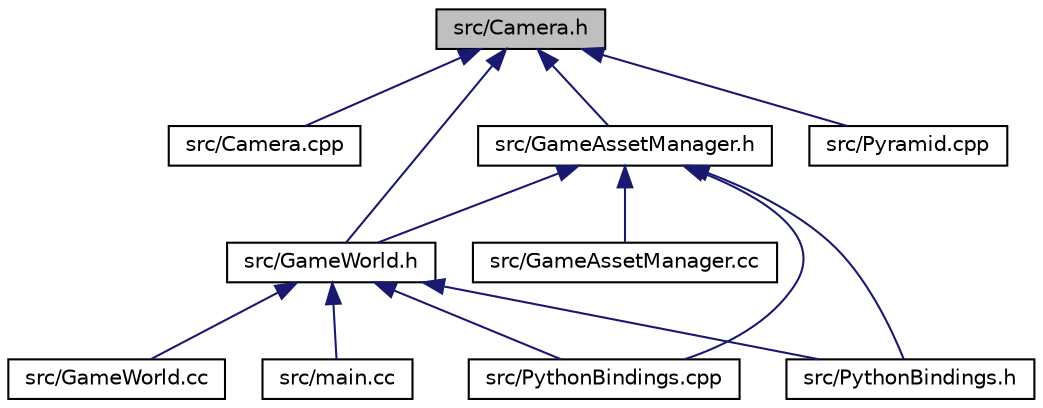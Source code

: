 digraph "src/Camera.h"
{
  edge [fontname="Helvetica",fontsize="10",labelfontname="Helvetica",labelfontsize="10"];
  node [fontname="Helvetica",fontsize="10",shape=record];
  Node1 [label="src/Camera.h",height=0.2,width=0.4,color="black", fillcolor="grey75", style="filled", fontcolor="black"];
  Node1 -> Node2 [dir="back",color="midnightblue",fontsize="10",style="solid"];
  Node2 [label="src/Camera.cpp",height=0.2,width=0.4,color="black", fillcolor="white", style="filled",URL="$_camera_8cpp.html"];
  Node1 -> Node3 [dir="back",color="midnightblue",fontsize="10",style="solid"];
  Node3 [label="src/GameAssetManager.h",height=0.2,width=0.4,color="black", fillcolor="white", style="filled",URL="$_game_asset_manager_8h.html"];
  Node3 -> Node4 [dir="back",color="midnightblue",fontsize="10",style="solid"];
  Node4 [label="src/GameAssetManager.cc",height=0.2,width=0.4,color="black", fillcolor="white", style="filled",URL="$_game_asset_manager_8cc.html"];
  Node3 -> Node5 [dir="back",color="midnightblue",fontsize="10",style="solid"];
  Node5 [label="src/GameWorld.h",height=0.2,width=0.4,color="black", fillcolor="white", style="filled",URL="$_game_world_8h.html"];
  Node5 -> Node6 [dir="back",color="midnightblue",fontsize="10",style="solid"];
  Node6 [label="src/GameWorld.cc",height=0.2,width=0.4,color="black", fillcolor="white", style="filled",URL="$_game_world_8cc.html"];
  Node5 -> Node7 [dir="back",color="midnightblue",fontsize="10",style="solid"];
  Node7 [label="src/main.cc",height=0.2,width=0.4,color="black", fillcolor="white", style="filled",URL="$main_8cc.html"];
  Node5 -> Node8 [dir="back",color="midnightblue",fontsize="10",style="solid"];
  Node8 [label="src/PythonBindings.cpp",height=0.2,width=0.4,color="black", fillcolor="white", style="filled",URL="$_python_bindings_8cpp.html"];
  Node5 -> Node9 [dir="back",color="midnightblue",fontsize="10",style="solid"];
  Node9 [label="src/PythonBindings.h",height=0.2,width=0.4,color="black", fillcolor="white", style="filled",URL="$_python_bindings_8h.html"];
  Node3 -> Node8 [dir="back",color="midnightblue",fontsize="10",style="solid"];
  Node3 -> Node9 [dir="back",color="midnightblue",fontsize="10",style="solid"];
  Node1 -> Node5 [dir="back",color="midnightblue",fontsize="10",style="solid"];
  Node1 -> Node10 [dir="back",color="midnightblue",fontsize="10",style="solid"];
  Node10 [label="src/Pyramid.cpp",height=0.2,width=0.4,color="black", fillcolor="white", style="filled",URL="$_pyramid_8cpp.html"];
}

